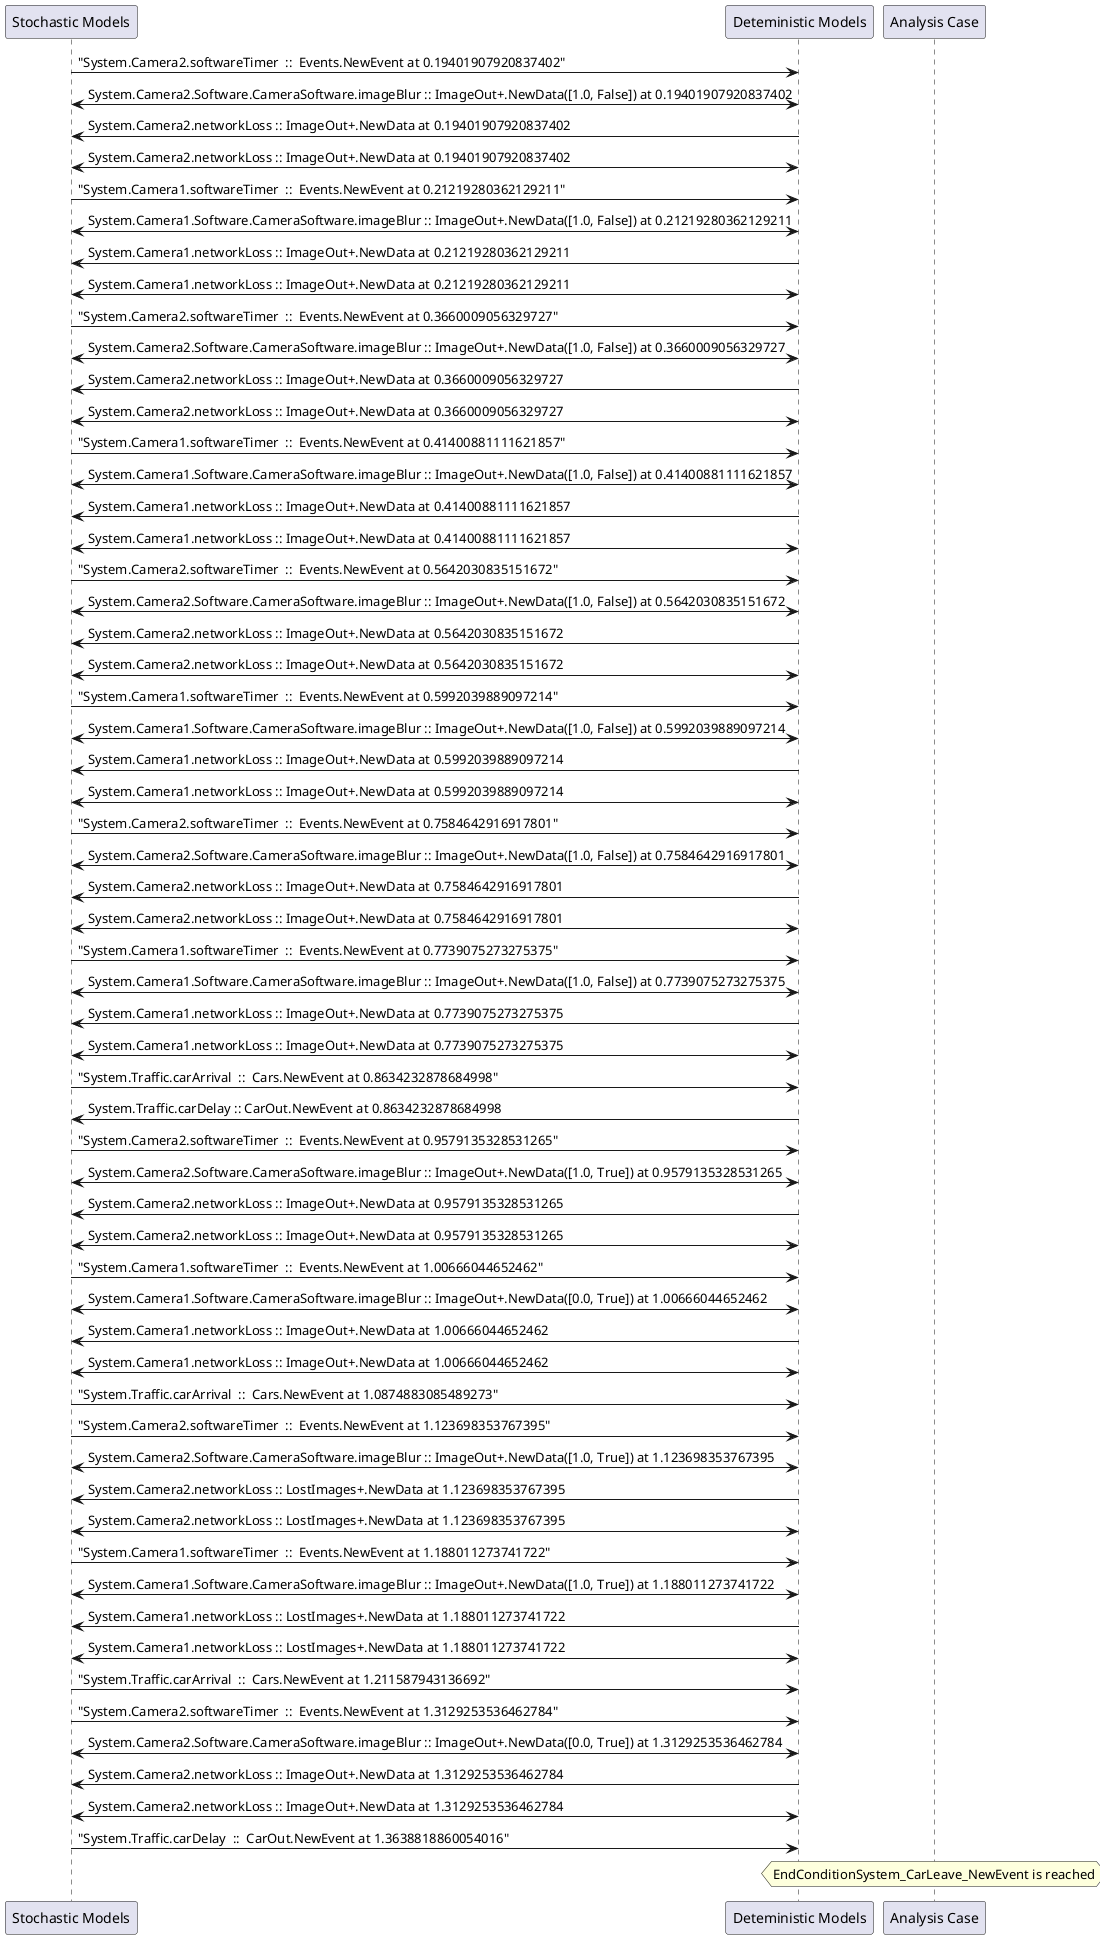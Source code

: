 
	@startuml
	participant "Stochastic Models" as stochmodel
	participant "Deteministic Models" as detmodel
	participant "Analysis Case" as analysis
	{6703_stop} stochmodel -> detmodel : "System.Camera2.softwareTimer  ::  Events.NewEvent at 0.19401907920837402"
detmodel <-> stochmodel : System.Camera2.Software.CameraSoftware.imageBlur :: ImageOut+.NewData([1.0, False]) at 0.19401907920837402
detmodel -> stochmodel : System.Camera2.networkLoss :: ImageOut+.NewData at 0.19401907920837402
detmodel <-> stochmodel : System.Camera2.networkLoss :: ImageOut+.NewData at 0.19401907920837402
{6687_stop} stochmodel -> detmodel : "System.Camera1.softwareTimer  ::  Events.NewEvent at 0.21219280362129211"
detmodel <-> stochmodel : System.Camera1.Software.CameraSoftware.imageBlur :: ImageOut+.NewData([1.0, False]) at 0.21219280362129211
detmodel -> stochmodel : System.Camera1.networkLoss :: ImageOut+.NewData at 0.21219280362129211
detmodel <-> stochmodel : System.Camera1.networkLoss :: ImageOut+.NewData at 0.21219280362129211
{6704_stop} stochmodel -> detmodel : "System.Camera2.softwareTimer  ::  Events.NewEvent at 0.3660009056329727"
detmodel <-> stochmodel : System.Camera2.Software.CameraSoftware.imageBlur :: ImageOut+.NewData([1.0, False]) at 0.3660009056329727
detmodel -> stochmodel : System.Camera2.networkLoss :: ImageOut+.NewData at 0.3660009056329727
detmodel <-> stochmodel : System.Camera2.networkLoss :: ImageOut+.NewData at 0.3660009056329727
{6688_stop} stochmodel -> detmodel : "System.Camera1.softwareTimer  ::  Events.NewEvent at 0.41400881111621857"
detmodel <-> stochmodel : System.Camera1.Software.CameraSoftware.imageBlur :: ImageOut+.NewData([1.0, False]) at 0.41400881111621857
detmodel -> stochmodel : System.Camera1.networkLoss :: ImageOut+.NewData at 0.41400881111621857
detmodel <-> stochmodel : System.Camera1.networkLoss :: ImageOut+.NewData at 0.41400881111621857
{6705_stop} stochmodel -> detmodel : "System.Camera2.softwareTimer  ::  Events.NewEvent at 0.5642030835151672"
detmodel <-> stochmodel : System.Camera2.Software.CameraSoftware.imageBlur :: ImageOut+.NewData([1.0, False]) at 0.5642030835151672
detmodel -> stochmodel : System.Camera2.networkLoss :: ImageOut+.NewData at 0.5642030835151672
detmodel <-> stochmodel : System.Camera2.networkLoss :: ImageOut+.NewData at 0.5642030835151672
{6689_stop} stochmodel -> detmodel : "System.Camera1.softwareTimer  ::  Events.NewEvent at 0.5992039889097214"
detmodel <-> stochmodel : System.Camera1.Software.CameraSoftware.imageBlur :: ImageOut+.NewData([1.0, False]) at 0.5992039889097214
detmodel -> stochmodel : System.Camera1.networkLoss :: ImageOut+.NewData at 0.5992039889097214
detmodel <-> stochmodel : System.Camera1.networkLoss :: ImageOut+.NewData at 0.5992039889097214
{6706_stop} stochmodel -> detmodel : "System.Camera2.softwareTimer  ::  Events.NewEvent at 0.7584642916917801"
detmodel <-> stochmodel : System.Camera2.Software.CameraSoftware.imageBlur :: ImageOut+.NewData([1.0, False]) at 0.7584642916917801
detmodel -> stochmodel : System.Camera2.networkLoss :: ImageOut+.NewData at 0.7584642916917801
detmodel <-> stochmodel : System.Camera2.networkLoss :: ImageOut+.NewData at 0.7584642916917801
{6690_stop} stochmodel -> detmodel : "System.Camera1.softwareTimer  ::  Events.NewEvent at 0.7739075273275375"
detmodel <-> stochmodel : System.Camera1.Software.CameraSoftware.imageBlur :: ImageOut+.NewData([1.0, False]) at 0.7739075273275375
detmodel -> stochmodel : System.Camera1.networkLoss :: ImageOut+.NewData at 0.7739075273275375
detmodel <-> stochmodel : System.Camera1.networkLoss :: ImageOut+.NewData at 0.7739075273275375
{6719_stop} stochmodel -> detmodel : "System.Traffic.carArrival  ::  Cars.NewEvent at 0.8634232878684998"
{6728_start} detmodel -> stochmodel : System.Traffic.carDelay :: CarOut.NewEvent at 0.8634232878684998
{6707_stop} stochmodel -> detmodel : "System.Camera2.softwareTimer  ::  Events.NewEvent at 0.9579135328531265"
detmodel <-> stochmodel : System.Camera2.Software.CameraSoftware.imageBlur :: ImageOut+.NewData([1.0, True]) at 0.9579135328531265
detmodel -> stochmodel : System.Camera2.networkLoss :: ImageOut+.NewData at 0.9579135328531265
detmodel <-> stochmodel : System.Camera2.networkLoss :: ImageOut+.NewData at 0.9579135328531265
{6691_stop} stochmodel -> detmodel : "System.Camera1.softwareTimer  ::  Events.NewEvent at 1.00666044652462"
detmodel <-> stochmodel : System.Camera1.Software.CameraSoftware.imageBlur :: ImageOut+.NewData([0.0, True]) at 1.00666044652462
detmodel -> stochmodel : System.Camera1.networkLoss :: ImageOut+.NewData at 1.00666044652462
detmodel <-> stochmodel : System.Camera1.networkLoss :: ImageOut+.NewData at 1.00666044652462
{6720_stop} stochmodel -> detmodel : "System.Traffic.carArrival  ::  Cars.NewEvent at 1.0874883085489273"
{6708_stop} stochmodel -> detmodel : "System.Camera2.softwareTimer  ::  Events.NewEvent at 1.123698353767395"
detmodel <-> stochmodel : System.Camera2.Software.CameraSoftware.imageBlur :: ImageOut+.NewData([1.0, True]) at 1.123698353767395
detmodel -> stochmodel : System.Camera2.networkLoss :: LostImages+.NewData at 1.123698353767395
detmodel <-> stochmodel : System.Camera2.networkLoss :: LostImages+.NewData at 1.123698353767395
{6692_stop} stochmodel -> detmodel : "System.Camera1.softwareTimer  ::  Events.NewEvent at 1.188011273741722"
detmodel <-> stochmodel : System.Camera1.Software.CameraSoftware.imageBlur :: ImageOut+.NewData([1.0, True]) at 1.188011273741722
detmodel -> stochmodel : System.Camera1.networkLoss :: LostImages+.NewData at 1.188011273741722
detmodel <-> stochmodel : System.Camera1.networkLoss :: LostImages+.NewData at 1.188011273741722
{6721_stop} stochmodel -> detmodel : "System.Traffic.carArrival  ::  Cars.NewEvent at 1.211587943136692"
{6709_stop} stochmodel -> detmodel : "System.Camera2.softwareTimer  ::  Events.NewEvent at 1.3129253536462784"
detmodel <-> stochmodel : System.Camera2.Software.CameraSoftware.imageBlur :: ImageOut+.NewData([0.0, True]) at 1.3129253536462784
detmodel -> stochmodel : System.Camera2.networkLoss :: ImageOut+.NewData at 1.3129253536462784
detmodel <-> stochmodel : System.Camera2.networkLoss :: ImageOut+.NewData at 1.3129253536462784
{6728_stop} stochmodel -> detmodel : "System.Traffic.carDelay  ::  CarOut.NewEvent at 1.3638818860054016"
{6728_start} <-> {6728_stop} : delay
hnote over analysis 
EndConditionSystem_CarLeave_NewEvent is reached
endnote
@enduml
